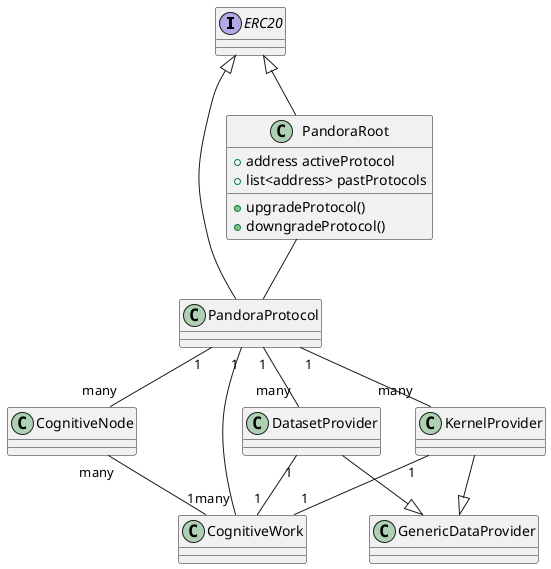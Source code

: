@startuml
interface ERC20 {
}

class PandoraRoot {
  + address activeProtocol
  + list<address> pastProtocols
  + upgradeProtocol()
  + downgradeProtocol()
}

class PandoraProtocol {
}

class GenericDataProvider {
}

class KernelProvider {
}

class DatasetProvider {
}

class CognitiveNode {
}

class CognitiveWork {
}

ERC20 <|-- PandoraRoot
ERC20 <|-- PandoraProtocol
PandoraRoot -- PandoraProtocol

GenericDataProvider <|-up- KernelProvider
GenericDataProvider <|-up- DatasetProvider
PandoraProtocol "1" -- "many" KernelProvider
PandoraProtocol "1" -- "many" DatasetProvider
PandoraProtocol "1" -- "many" CognitiveNode
PandoraProtocol "1" -- "many" CognitiveWork
CognitiveWork "1" -up- "1" KernelProvider
CognitiveWork "1" -up- "1" DatasetProvider
CognitiveWork "1" -up- "many" CognitiveNode
@enduml

